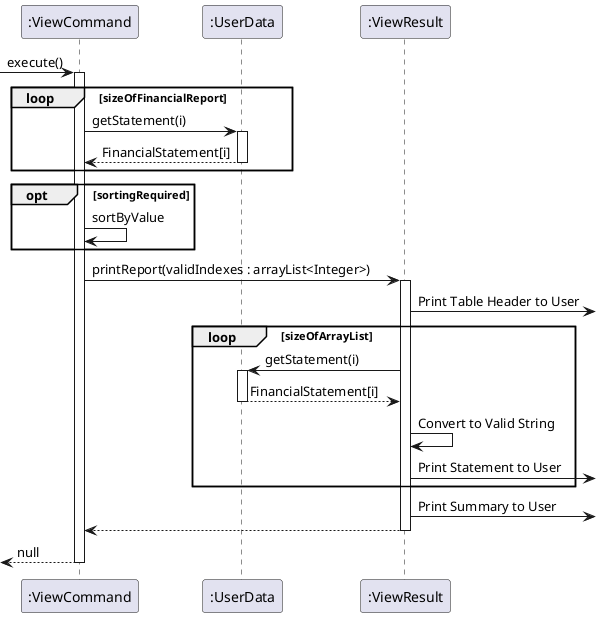 @startuml
participant ":ViewCommand" as ViewCommand
participant ":UserData" as UserData
participant ":ViewResult" as ViewResult

[-> ViewCommand : execute()
activate ViewCommand

loop sizeOfFinancialReport
    ViewCommand -> UserData : getStatement(i)
    activate UserData
    UserData --> ViewCommand: FinancialStatement[i]
    deactivate UserData
    end
        opt sortingRequired
        ViewCommand -> ViewCommand : sortByValue
    end

    ViewCommand -> ViewResult : printReport(validIndexes : arrayList<Integer>)
    activate ViewResult

ViewResult ->] : Print Table Header to User
loop sizeOfArrayList
    ViewResult -> UserData : getStatement(i)
    activate UserData
    UserData --> ViewResult: FinancialStatement[i]
    deactivate UserData
    ViewResult -> ViewResult : Convert to Valid String
    ViewResult ->] : Print Statement to User
    end
    ViewResult ->] : Print Summary to User
    ViewResult --> ViewCommand
    deactivate ViewResult

ViewCommand -->[ : null
deactivate ViewCommand






@enduml